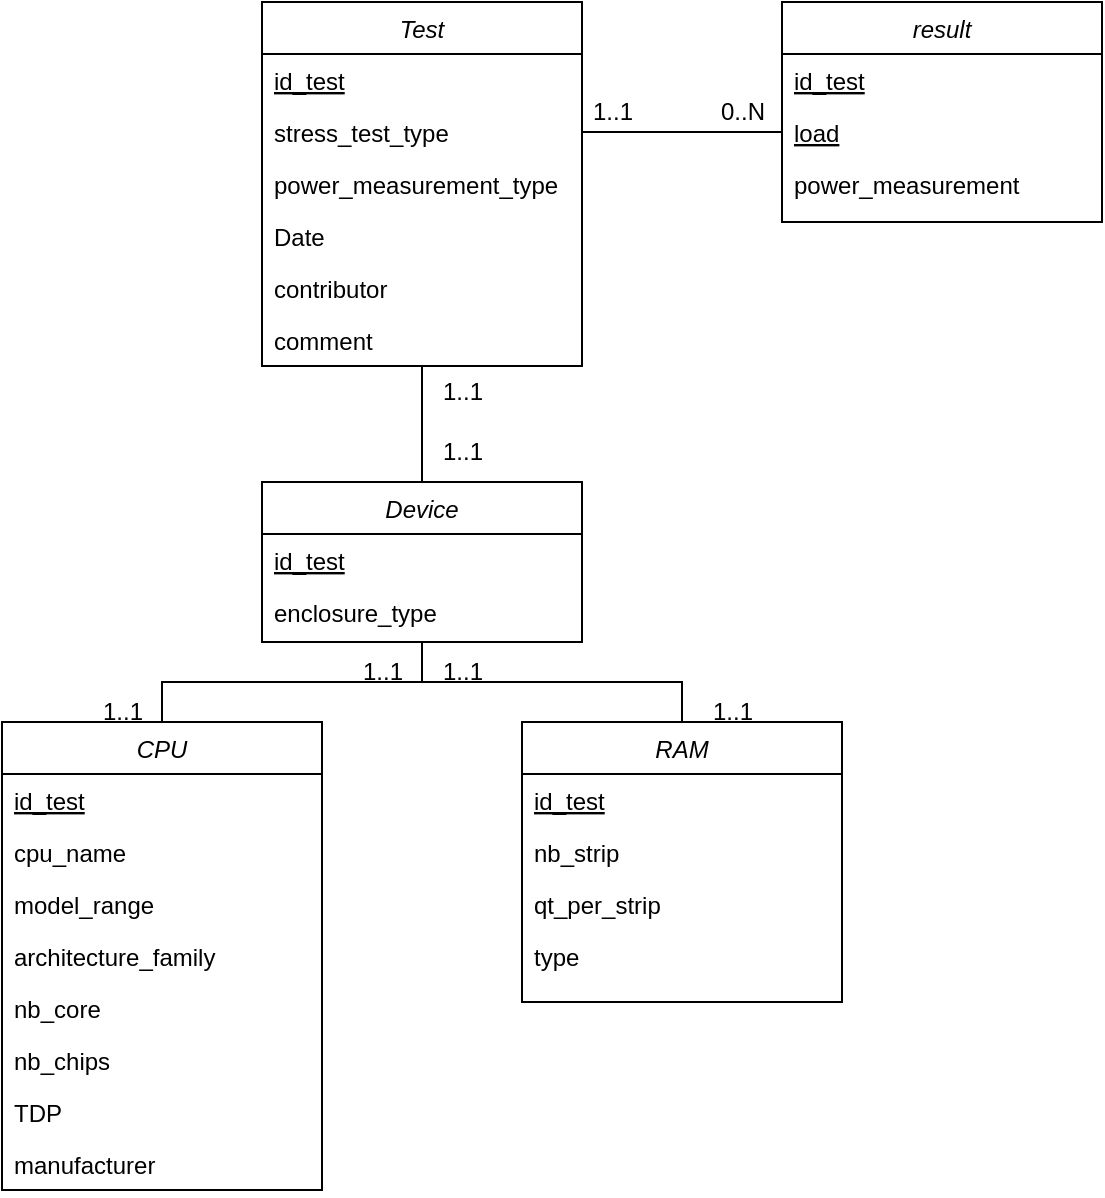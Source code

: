 <mxfile version="20.4.0" type="github">
  <diagram id="C5RBs43oDa-KdzZeNtuy" name="Page-1">
    <mxGraphModel dx="1065" dy="418" grid="1" gridSize="10" guides="1" tooltips="1" connect="1" arrows="1" fold="1" page="1" pageScale="1" pageWidth="827" pageHeight="1169" math="0" shadow="0">
      <root>
        <mxCell id="WIyWlLk6GJQsqaUBKTNV-0" />
        <mxCell id="WIyWlLk6GJQsqaUBKTNV-1" parent="WIyWlLk6GJQsqaUBKTNV-0" />
        <mxCell id="6l4C-sFcrBV_vpi8dveO-7" style="edgeStyle=orthogonalEdgeStyle;rounded=0;orthogonalLoop=1;jettySize=auto;html=1;entryX=0;entryY=0.5;entryDx=0;entryDy=0;endArrow=none;endFill=0;" edge="1" parent="WIyWlLk6GJQsqaUBKTNV-1" source="zkfFHV4jXpPFQw0GAbJ--0" target="6l4C-sFcrBV_vpi8dveO-3">
          <mxGeometry relative="1" as="geometry">
            <mxPoint x="470" y="191" as="targetPoint" />
            <Array as="points">
              <mxPoint x="430" y="195" />
              <mxPoint x="430" y="195" />
            </Array>
          </mxGeometry>
        </mxCell>
        <mxCell id="6l4C-sFcrBV_vpi8dveO-32" style="edgeStyle=orthogonalEdgeStyle;rounded=0;orthogonalLoop=1;jettySize=auto;html=1;entryX=0.5;entryY=0;entryDx=0;entryDy=0;endArrow=none;endFill=0;" edge="1" parent="WIyWlLk6GJQsqaUBKTNV-1" source="zkfFHV4jXpPFQw0GAbJ--0" target="6l4C-sFcrBV_vpi8dveO-30">
          <mxGeometry relative="1" as="geometry" />
        </mxCell>
        <mxCell id="zkfFHV4jXpPFQw0GAbJ--0" value="Test" style="swimlane;fontStyle=2;align=center;verticalAlign=top;childLayout=stackLayout;horizontal=1;startSize=26;horizontalStack=0;resizeParent=1;resizeLast=0;collapsible=1;marginBottom=0;rounded=0;shadow=0;strokeWidth=1;" parent="WIyWlLk6GJQsqaUBKTNV-1" vertex="1">
          <mxGeometry x="230" y="130" width="160" height="182" as="geometry">
            <mxRectangle x="230" y="140" width="160" height="26" as="alternateBounds" />
          </mxGeometry>
        </mxCell>
        <mxCell id="zkfFHV4jXpPFQw0GAbJ--1" value="id_test" style="text;align=left;verticalAlign=top;spacingLeft=4;spacingRight=4;overflow=hidden;rotatable=0;points=[[0,0.5],[1,0.5]];portConstraint=eastwest;fontStyle=4" parent="zkfFHV4jXpPFQw0GAbJ--0" vertex="1">
          <mxGeometry y="26" width="160" height="26" as="geometry" />
        </mxCell>
        <mxCell id="zkfFHV4jXpPFQw0GAbJ--2" value="stress_test_type" style="text;align=left;verticalAlign=top;spacingLeft=4;spacingRight=4;overflow=hidden;rotatable=0;points=[[0,0.5],[1,0.5]];portConstraint=eastwest;rounded=0;shadow=0;html=0;" parent="zkfFHV4jXpPFQw0GAbJ--0" vertex="1">
          <mxGeometry y="52" width="160" height="26" as="geometry" />
        </mxCell>
        <mxCell id="zkfFHV4jXpPFQw0GAbJ--3" value="power_measurement_type" style="text;align=left;verticalAlign=top;spacingLeft=4;spacingRight=4;overflow=hidden;rotatable=0;points=[[0,0.5],[1,0.5]];portConstraint=eastwest;rounded=0;shadow=0;html=0;" parent="zkfFHV4jXpPFQw0GAbJ--0" vertex="1">
          <mxGeometry y="78" width="160" height="26" as="geometry" />
        </mxCell>
        <mxCell id="6l4C-sFcrBV_vpi8dveO-15" value="Date" style="text;align=left;verticalAlign=top;spacingLeft=4;spacingRight=4;overflow=hidden;rotatable=0;points=[[0,0.5],[1,0.5]];portConstraint=eastwest;rounded=0;shadow=0;html=0;" vertex="1" parent="zkfFHV4jXpPFQw0GAbJ--0">
          <mxGeometry y="104" width="160" height="26" as="geometry" />
        </mxCell>
        <mxCell id="6l4C-sFcrBV_vpi8dveO-16" value="contributor" style="text;align=left;verticalAlign=top;spacingLeft=4;spacingRight=4;overflow=hidden;rotatable=0;points=[[0,0.5],[1,0.5]];portConstraint=eastwest;rounded=0;shadow=0;html=0;" vertex="1" parent="zkfFHV4jXpPFQw0GAbJ--0">
          <mxGeometry y="130" width="160" height="26" as="geometry" />
        </mxCell>
        <mxCell id="6l4C-sFcrBV_vpi8dveO-17" value="comment" style="text;align=left;verticalAlign=top;spacingLeft=4;spacingRight=4;overflow=hidden;rotatable=0;points=[[0,0.5],[1,0.5]];portConstraint=eastwest;rounded=0;shadow=0;html=0;" vertex="1" parent="zkfFHV4jXpPFQw0GAbJ--0">
          <mxGeometry y="156" width="160" height="26" as="geometry" />
        </mxCell>
        <mxCell id="6l4C-sFcrBV_vpi8dveO-1" value="result" style="swimlane;fontStyle=2;align=center;verticalAlign=top;childLayout=stackLayout;horizontal=1;startSize=26;horizontalStack=0;resizeParent=1;resizeLast=0;collapsible=1;marginBottom=0;rounded=0;shadow=0;strokeWidth=1;" vertex="1" parent="WIyWlLk6GJQsqaUBKTNV-1">
          <mxGeometry x="490" y="130" width="160" height="110" as="geometry">
            <mxRectangle x="230" y="140" width="160" height="26" as="alternateBounds" />
          </mxGeometry>
        </mxCell>
        <mxCell id="6l4C-sFcrBV_vpi8dveO-2" value="id_test" style="text;align=left;verticalAlign=top;spacingLeft=4;spacingRight=4;overflow=hidden;rotatable=0;points=[[0,0.5],[1,0.5]];portConstraint=eastwest;fontStyle=4" vertex="1" parent="6l4C-sFcrBV_vpi8dveO-1">
          <mxGeometry y="26" width="160" height="26" as="geometry" />
        </mxCell>
        <mxCell id="6l4C-sFcrBV_vpi8dveO-3" value="load" style="text;align=left;verticalAlign=top;spacingLeft=4;spacingRight=4;overflow=hidden;rotatable=0;points=[[0,0.5],[1,0.5]];portConstraint=eastwest;rounded=0;shadow=0;html=0;fontStyle=4" vertex="1" parent="6l4C-sFcrBV_vpi8dveO-1">
          <mxGeometry y="52" width="160" height="26" as="geometry" />
        </mxCell>
        <mxCell id="6l4C-sFcrBV_vpi8dveO-14" value="power_measurement" style="text;align=left;verticalAlign=top;spacingLeft=4;spacingRight=4;overflow=hidden;rotatable=0;points=[[0,0.5],[1,0.5]];portConstraint=eastwest;rounded=0;shadow=0;html=0;" vertex="1" parent="6l4C-sFcrBV_vpi8dveO-1">
          <mxGeometry y="78" width="160" height="26" as="geometry" />
        </mxCell>
        <mxCell id="6l4C-sFcrBV_vpi8dveO-18" value="CPU" style="swimlane;fontStyle=2;align=center;verticalAlign=top;childLayout=stackLayout;horizontal=1;startSize=26;horizontalStack=0;resizeParent=1;resizeLast=0;collapsible=1;marginBottom=0;rounded=0;shadow=0;strokeWidth=1;" vertex="1" parent="WIyWlLk6GJQsqaUBKTNV-1">
          <mxGeometry x="100" y="490" width="160" height="234" as="geometry">
            <mxRectangle x="230" y="140" width="160" height="26" as="alternateBounds" />
          </mxGeometry>
        </mxCell>
        <mxCell id="6l4C-sFcrBV_vpi8dveO-19" value="id_test" style="text;align=left;verticalAlign=top;spacingLeft=4;spacingRight=4;overflow=hidden;rotatable=0;points=[[0,0.5],[1,0.5]];portConstraint=eastwest;fontStyle=4" vertex="1" parent="6l4C-sFcrBV_vpi8dveO-18">
          <mxGeometry y="26" width="160" height="26" as="geometry" />
        </mxCell>
        <mxCell id="6l4C-sFcrBV_vpi8dveO-35" value="cpu_name" style="text;align=left;verticalAlign=top;spacingLeft=4;spacingRight=4;overflow=hidden;rotatable=0;points=[[0,0.5],[1,0.5]];portConstraint=eastwest;fontStyle=0" vertex="1" parent="6l4C-sFcrBV_vpi8dveO-18">
          <mxGeometry y="52" width="160" height="26" as="geometry" />
        </mxCell>
        <mxCell id="6l4C-sFcrBV_vpi8dveO-36" value="model_range" style="text;align=left;verticalAlign=top;spacingLeft=4;spacingRight=4;overflow=hidden;rotatable=0;points=[[0,0.5],[1,0.5]];portConstraint=eastwest;fontStyle=0" vertex="1" parent="6l4C-sFcrBV_vpi8dveO-18">
          <mxGeometry y="78" width="160" height="26" as="geometry" />
        </mxCell>
        <mxCell id="6l4C-sFcrBV_vpi8dveO-37" value="architecture_family" style="text;align=left;verticalAlign=top;spacingLeft=4;spacingRight=4;overflow=hidden;rotatable=0;points=[[0,0.5],[1,0.5]];portConstraint=eastwest;fontStyle=0" vertex="1" parent="6l4C-sFcrBV_vpi8dveO-18">
          <mxGeometry y="104" width="160" height="26" as="geometry" />
        </mxCell>
        <mxCell id="6l4C-sFcrBV_vpi8dveO-38" value="nb_core" style="text;align=left;verticalAlign=top;spacingLeft=4;spacingRight=4;overflow=hidden;rotatable=0;points=[[0,0.5],[1,0.5]];portConstraint=eastwest;fontStyle=0" vertex="1" parent="6l4C-sFcrBV_vpi8dveO-18">
          <mxGeometry y="130" width="160" height="26" as="geometry" />
        </mxCell>
        <mxCell id="6l4C-sFcrBV_vpi8dveO-39" value="nb_chips" style="text;align=left;verticalAlign=top;spacingLeft=4;spacingRight=4;overflow=hidden;rotatable=0;points=[[0,0.5],[1,0.5]];portConstraint=eastwest;fontStyle=0" vertex="1" parent="6l4C-sFcrBV_vpi8dveO-18">
          <mxGeometry y="156" width="160" height="26" as="geometry" />
        </mxCell>
        <mxCell id="6l4C-sFcrBV_vpi8dveO-40" value="TDP" style="text;align=left;verticalAlign=top;spacingLeft=4;spacingRight=4;overflow=hidden;rotatable=0;points=[[0,0.5],[1,0.5]];portConstraint=eastwest;fontStyle=0" vertex="1" parent="6l4C-sFcrBV_vpi8dveO-18">
          <mxGeometry y="182" width="160" height="26" as="geometry" />
        </mxCell>
        <mxCell id="6l4C-sFcrBV_vpi8dveO-44" value="manufacturer" style="text;align=left;verticalAlign=top;spacingLeft=4;spacingRight=4;overflow=hidden;rotatable=0;points=[[0,0.5],[1,0.5]];portConstraint=eastwest;fontStyle=0" vertex="1" parent="6l4C-sFcrBV_vpi8dveO-18">
          <mxGeometry y="208" width="160" height="26" as="geometry" />
        </mxCell>
        <mxCell id="6l4C-sFcrBV_vpi8dveO-26" value="RAM" style="swimlane;fontStyle=2;align=center;verticalAlign=top;childLayout=stackLayout;horizontal=1;startSize=26;horizontalStack=0;resizeParent=1;resizeLast=0;collapsible=1;marginBottom=0;rounded=0;shadow=0;strokeWidth=1;" vertex="1" parent="WIyWlLk6GJQsqaUBKTNV-1">
          <mxGeometry x="360" y="490" width="160" height="140" as="geometry">
            <mxRectangle x="230" y="140" width="160" height="26" as="alternateBounds" />
          </mxGeometry>
        </mxCell>
        <mxCell id="6l4C-sFcrBV_vpi8dveO-27" value="id_test" style="text;align=left;verticalAlign=top;spacingLeft=4;spacingRight=4;overflow=hidden;rotatable=0;points=[[0,0.5],[1,0.5]];portConstraint=eastwest;fontStyle=4" vertex="1" parent="6l4C-sFcrBV_vpi8dveO-26">
          <mxGeometry y="26" width="160" height="26" as="geometry" />
        </mxCell>
        <mxCell id="6l4C-sFcrBV_vpi8dveO-41" value="nb_strip" style="text;align=left;verticalAlign=top;spacingLeft=4;spacingRight=4;overflow=hidden;rotatable=0;points=[[0,0.5],[1,0.5]];portConstraint=eastwest;fontStyle=0" vertex="1" parent="6l4C-sFcrBV_vpi8dveO-26">
          <mxGeometry y="52" width="160" height="26" as="geometry" />
        </mxCell>
        <mxCell id="6l4C-sFcrBV_vpi8dveO-42" value="qt_per_strip" style="text;align=left;verticalAlign=top;spacingLeft=4;spacingRight=4;overflow=hidden;rotatable=0;points=[[0,0.5],[1,0.5]];portConstraint=eastwest;fontStyle=0" vertex="1" parent="6l4C-sFcrBV_vpi8dveO-26">
          <mxGeometry y="78" width="160" height="26" as="geometry" />
        </mxCell>
        <mxCell id="6l4C-sFcrBV_vpi8dveO-43" value="type" style="text;align=left;verticalAlign=top;spacingLeft=4;spacingRight=4;overflow=hidden;rotatable=0;points=[[0,0.5],[1,0.5]];portConstraint=eastwest;fontStyle=0" vertex="1" parent="6l4C-sFcrBV_vpi8dveO-26">
          <mxGeometry y="104" width="160" height="26" as="geometry" />
        </mxCell>
        <mxCell id="6l4C-sFcrBV_vpi8dveO-45" style="edgeStyle=orthogonalEdgeStyle;rounded=0;orthogonalLoop=1;jettySize=auto;html=1;entryX=0.5;entryY=0;entryDx=0;entryDy=0;endArrow=none;endFill=0;" edge="1" parent="WIyWlLk6GJQsqaUBKTNV-1" source="6l4C-sFcrBV_vpi8dveO-30" target="6l4C-sFcrBV_vpi8dveO-18">
          <mxGeometry relative="1" as="geometry" />
        </mxCell>
        <mxCell id="6l4C-sFcrBV_vpi8dveO-46" style="edgeStyle=orthogonalEdgeStyle;rounded=0;orthogonalLoop=1;jettySize=auto;html=1;endArrow=none;endFill=0;" edge="1" parent="WIyWlLk6GJQsqaUBKTNV-1" source="6l4C-sFcrBV_vpi8dveO-30" target="6l4C-sFcrBV_vpi8dveO-26">
          <mxGeometry relative="1" as="geometry" />
        </mxCell>
        <mxCell id="6l4C-sFcrBV_vpi8dveO-30" value="Device" style="swimlane;fontStyle=2;align=center;verticalAlign=top;childLayout=stackLayout;horizontal=1;startSize=26;horizontalStack=0;resizeParent=1;resizeLast=0;collapsible=1;marginBottom=0;rounded=0;shadow=0;strokeWidth=1;" vertex="1" parent="WIyWlLk6GJQsqaUBKTNV-1">
          <mxGeometry x="230" y="370" width="160" height="80" as="geometry">
            <mxRectangle x="230" y="140" width="160" height="26" as="alternateBounds" />
          </mxGeometry>
        </mxCell>
        <mxCell id="6l4C-sFcrBV_vpi8dveO-31" value="id_test" style="text;align=left;verticalAlign=top;spacingLeft=4;spacingRight=4;overflow=hidden;rotatable=0;points=[[0,0.5],[1,0.5]];portConstraint=eastwest;fontStyle=4" vertex="1" parent="6l4C-sFcrBV_vpi8dveO-30">
          <mxGeometry y="26" width="160" height="26" as="geometry" />
        </mxCell>
        <mxCell id="6l4C-sFcrBV_vpi8dveO-33" value="enclosure_type" style="text;align=left;verticalAlign=top;spacingLeft=4;spacingRight=4;overflow=hidden;rotatable=0;points=[[0,0.5],[1,0.5]];portConstraint=eastwest;fontStyle=0" vertex="1" parent="6l4C-sFcrBV_vpi8dveO-30">
          <mxGeometry y="52" width="160" height="28" as="geometry" />
        </mxCell>
        <mxCell id="6l4C-sFcrBV_vpi8dveO-48" value="1..1" style="text;html=1;align=center;verticalAlign=middle;resizable=0;points=[];autosize=1;strokeColor=none;fillColor=none;" vertex="1" parent="WIyWlLk6GJQsqaUBKTNV-1">
          <mxGeometry x="385" y="170" width="40" height="30" as="geometry" />
        </mxCell>
        <mxCell id="6l4C-sFcrBV_vpi8dveO-49" value="0..N" style="text;html=1;align=center;verticalAlign=middle;resizable=0;points=[];autosize=1;strokeColor=none;fillColor=none;" vertex="1" parent="WIyWlLk6GJQsqaUBKTNV-1">
          <mxGeometry x="445" y="170" width="50" height="30" as="geometry" />
        </mxCell>
        <mxCell id="6l4C-sFcrBV_vpi8dveO-50" value="1..1" style="text;html=1;align=center;verticalAlign=middle;resizable=0;points=[];autosize=1;strokeColor=none;fillColor=none;" vertex="1" parent="WIyWlLk6GJQsqaUBKTNV-1">
          <mxGeometry x="310" y="310" width="40" height="30" as="geometry" />
        </mxCell>
        <mxCell id="6l4C-sFcrBV_vpi8dveO-51" value="1..1" style="text;html=1;align=center;verticalAlign=middle;resizable=0;points=[];autosize=1;strokeColor=none;fillColor=none;" vertex="1" parent="WIyWlLk6GJQsqaUBKTNV-1">
          <mxGeometry x="310" y="340" width="40" height="30" as="geometry" />
        </mxCell>
        <mxCell id="6l4C-sFcrBV_vpi8dveO-52" value="1..1" style="text;html=1;align=center;verticalAlign=middle;resizable=0;points=[];autosize=1;strokeColor=none;fillColor=none;" vertex="1" parent="WIyWlLk6GJQsqaUBKTNV-1">
          <mxGeometry x="270" y="450" width="40" height="30" as="geometry" />
        </mxCell>
        <mxCell id="6l4C-sFcrBV_vpi8dveO-53" value="1..1" style="text;html=1;align=center;verticalAlign=middle;resizable=0;points=[];autosize=1;strokeColor=none;fillColor=none;" vertex="1" parent="WIyWlLk6GJQsqaUBKTNV-1">
          <mxGeometry x="310" y="450" width="40" height="30" as="geometry" />
        </mxCell>
        <mxCell id="6l4C-sFcrBV_vpi8dveO-54" value="1..1" style="text;html=1;align=center;verticalAlign=middle;resizable=0;points=[];autosize=1;strokeColor=none;fillColor=none;" vertex="1" parent="WIyWlLk6GJQsqaUBKTNV-1">
          <mxGeometry x="445" y="470" width="40" height="30" as="geometry" />
        </mxCell>
        <mxCell id="6l4C-sFcrBV_vpi8dveO-55" value="1..1" style="text;html=1;align=center;verticalAlign=middle;resizable=0;points=[];autosize=1;strokeColor=none;fillColor=none;" vertex="1" parent="WIyWlLk6GJQsqaUBKTNV-1">
          <mxGeometry x="140" y="470" width="40" height="30" as="geometry" />
        </mxCell>
      </root>
    </mxGraphModel>
  </diagram>
</mxfile>
